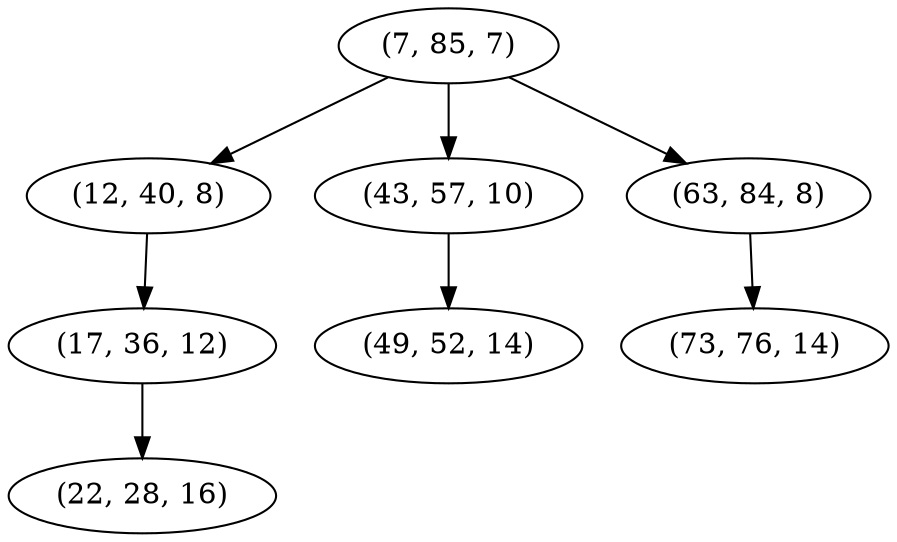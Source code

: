 digraph tree {
    "(7, 85, 7)";
    "(12, 40, 8)";
    "(17, 36, 12)";
    "(22, 28, 16)";
    "(43, 57, 10)";
    "(49, 52, 14)";
    "(63, 84, 8)";
    "(73, 76, 14)";
    "(7, 85, 7)" -> "(12, 40, 8)";
    "(7, 85, 7)" -> "(43, 57, 10)";
    "(7, 85, 7)" -> "(63, 84, 8)";
    "(12, 40, 8)" -> "(17, 36, 12)";
    "(17, 36, 12)" -> "(22, 28, 16)";
    "(43, 57, 10)" -> "(49, 52, 14)";
    "(63, 84, 8)" -> "(73, 76, 14)";
}
